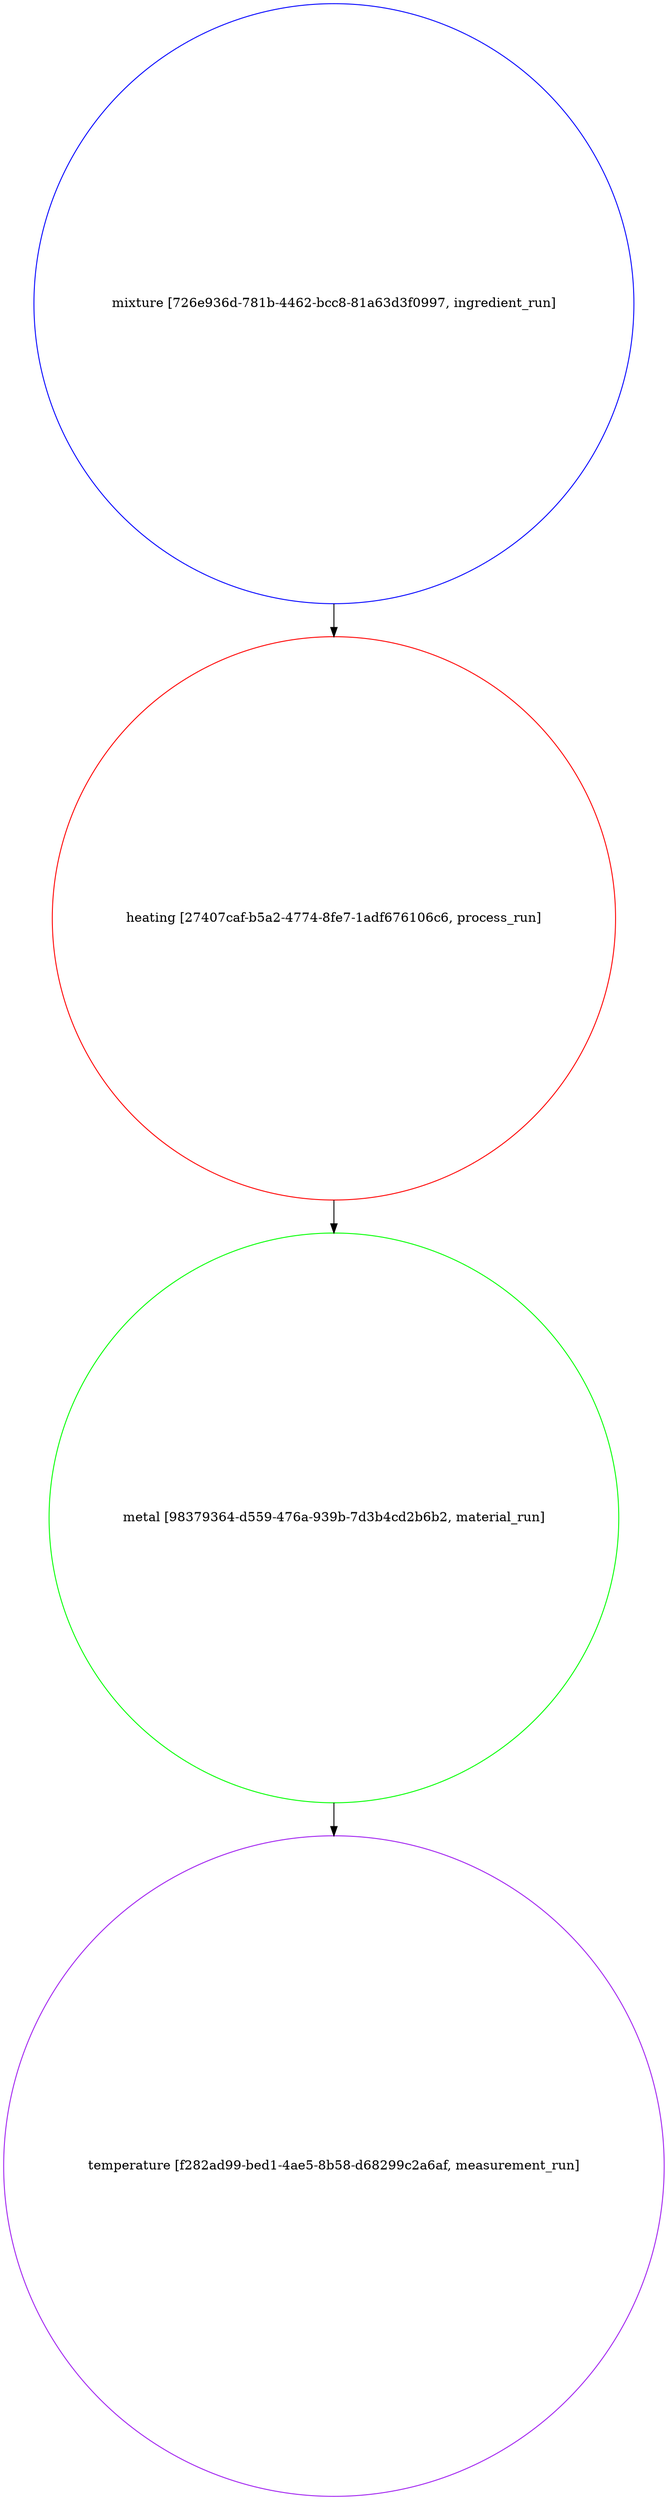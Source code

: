 strict digraph "63cba0a0-c595-4f0c-9d7c-72ceea680489" {
	graph [bb="0,0,720.14,2716.9",
		name="63cba0a0-c595-4f0c-9d7c-72ceea680489"
	];
	node [label="\N"];
	"mixture [726e936d-781b-4462-bcc8-81a63d3f0997, ingredient_run]"	 [color=blue,
		height=9.0811,
		object="{\"absolute_quantity\": null, \"file_links\": [], \"labels\": [], \"mass_fraction\": null, \"material\": null, \"name\": \"mixture\", \"notes\": \
null, \"number_fraction\": null, \"process\": {\"id\": \"27407caf-b5a2-4774-8fe7-1adf676106c6\", \"scope\": \"auto\", \"type\": \"link_by_uid\"}, \"\
spec\": {\"id\": \"b790b1fe-8ee0-4532-83a5-365c808aa8e3\", \"scope\": \"auto\", \"type\": \"link_by_uid\"}, \"tags\": [], \"type\": \"ingredient_run\", \"\
uids\": {\"auto\": \"726e936d-781b-4462-bcc8-81a63d3f0997\"}, \"volume_fraction\": null}",
		pos="360.07,2389.9",
		shape=circle,
		type=ingredient_run,
		uuid="726e936d-781b-4462-bcc8-81a63d3f0997",
		width=9.0811];
	"heating [27407caf-b5a2-4774-8fe7-1adf676106c6, process_run]"	 [color=red,
		height=8.5215,
		object="{\"conditions\": [], \"file_links\": [], \"name\": \"heating\", \"notes\": null, \"parameters\": [], \"source\": null, \"spec\": {\"id\": \"468a9c0e-2a51-4732-8112-0d96689450e4\", \"\
scope\": \"auto\", \"type\": \"link_by_uid\"}, \"tags\": [], \"type\": \"process_run\", \"uids\": {\"auto\": \"27407caf-b5a2-4774-8fe7-1adf676106c6\"}}",
		pos="360.07,1720.3",
		shape=circle,
		type=process_run,
		uuid="27407caf-b5a2-4774-8fe7-1adf676106c6",
		width=8.5215];
	"mixture [726e936d-781b-4462-bcc8-81a63d3f0997, ingredient_run]" -> "heating [27407caf-b5a2-4774-8fe7-1adf676106c6, process_run]"	 [pos="e,360.07,2027.1 360.07,2062.9 360.07,2054.4 360.07,2045.8 360.07,2037.2"];
	"metal [98379364-d559-476a-939b-7d3b4cd2b6b2, material_run]"	 [color=green,
		height=8.6298,
		object="{\"file_links\": [], \"name\": \"metal\", \"notes\": null, \"process\": {\"id\": \"27407caf-b5a2-4774-8fe7-1adf676106c6\", \"scope\": \"auto\", \"type\": \"\
link_by_uid\"}, \"sample_type\": \"unknown\", \"spec\": {\"id\": \"e4c73788-a51d-44ca-a44d-10fe914cb8b1\", \"scope\": \"auto\", \"type\": \"link_by_\
uid\"}, \"tags\": [], \"type\": \"material_run\", \"uids\": {\"auto\": \"98379364-d559-476a-939b-7d3b4cd2b6b2\"}}",
		pos="360.07,1066.8",
		shape=circle,
		type=material_run,
		uuid="98379364-d559-476a-939b-7d3b4cd2b6b2",
		width=8.6298];
	"heating [27407caf-b5a2-4774-8fe7-1adf676106c6, process_run]" -> "metal [98379364-d559-476a-939b-7d3b4cd2b6b2, material_run]"	 [pos="e,360.07,1377.8 360.07,1413.1 360.07,1404.8 360.07,1396.4 360.07,1388"];
	"temperature [f282ad99-bed1-4ae5-8b58-d68299c2a6af, measurement_run]"	 [color=purple,
		height=10.002,
		object="{\"conditions\": [], \"file_links\": [], \"material\": {\"id\": \"98379364-d559-476a-939b-7d3b4cd2b6b2\", \"scope\": \"auto\", \"type\": \"link_by_\
uid\"}, \"name\": \"temperature\", \"notes\": null, \"parameters\": [], \"properties\": [], \"source\": null, \"spec\": {\"id\": \"12739ba2-a61f-45dc-9139-d77619da7d31\", \"\
scope\": \"auto\", \"type\": \"link_by_uid\"}, \"tags\": [], \"type\": \"measurement_run\", \"uids\": {\"auto\": \"f282ad99-bed1-4ae5-8b58-d68299c2a6af\"}}",
		pos="360.07,360.07",
		shape=circle,
		type=measurement_run,
		uuid="f282ad99-bed1-4ae5-8b58-d68299c2a6af",
		width=10.002];
	"metal [98379364-d559-476a-939b-7d3b4cd2b6b2, material_run]" -> "temperature [f282ad99-bed1-4ae5-8b58-d68299c2a6af, measurement_run]"	 [pos="e,360.07,720.35 360.07,756.05 360.07,747.53 360.07,738.98 360.07,730.41"];
}

